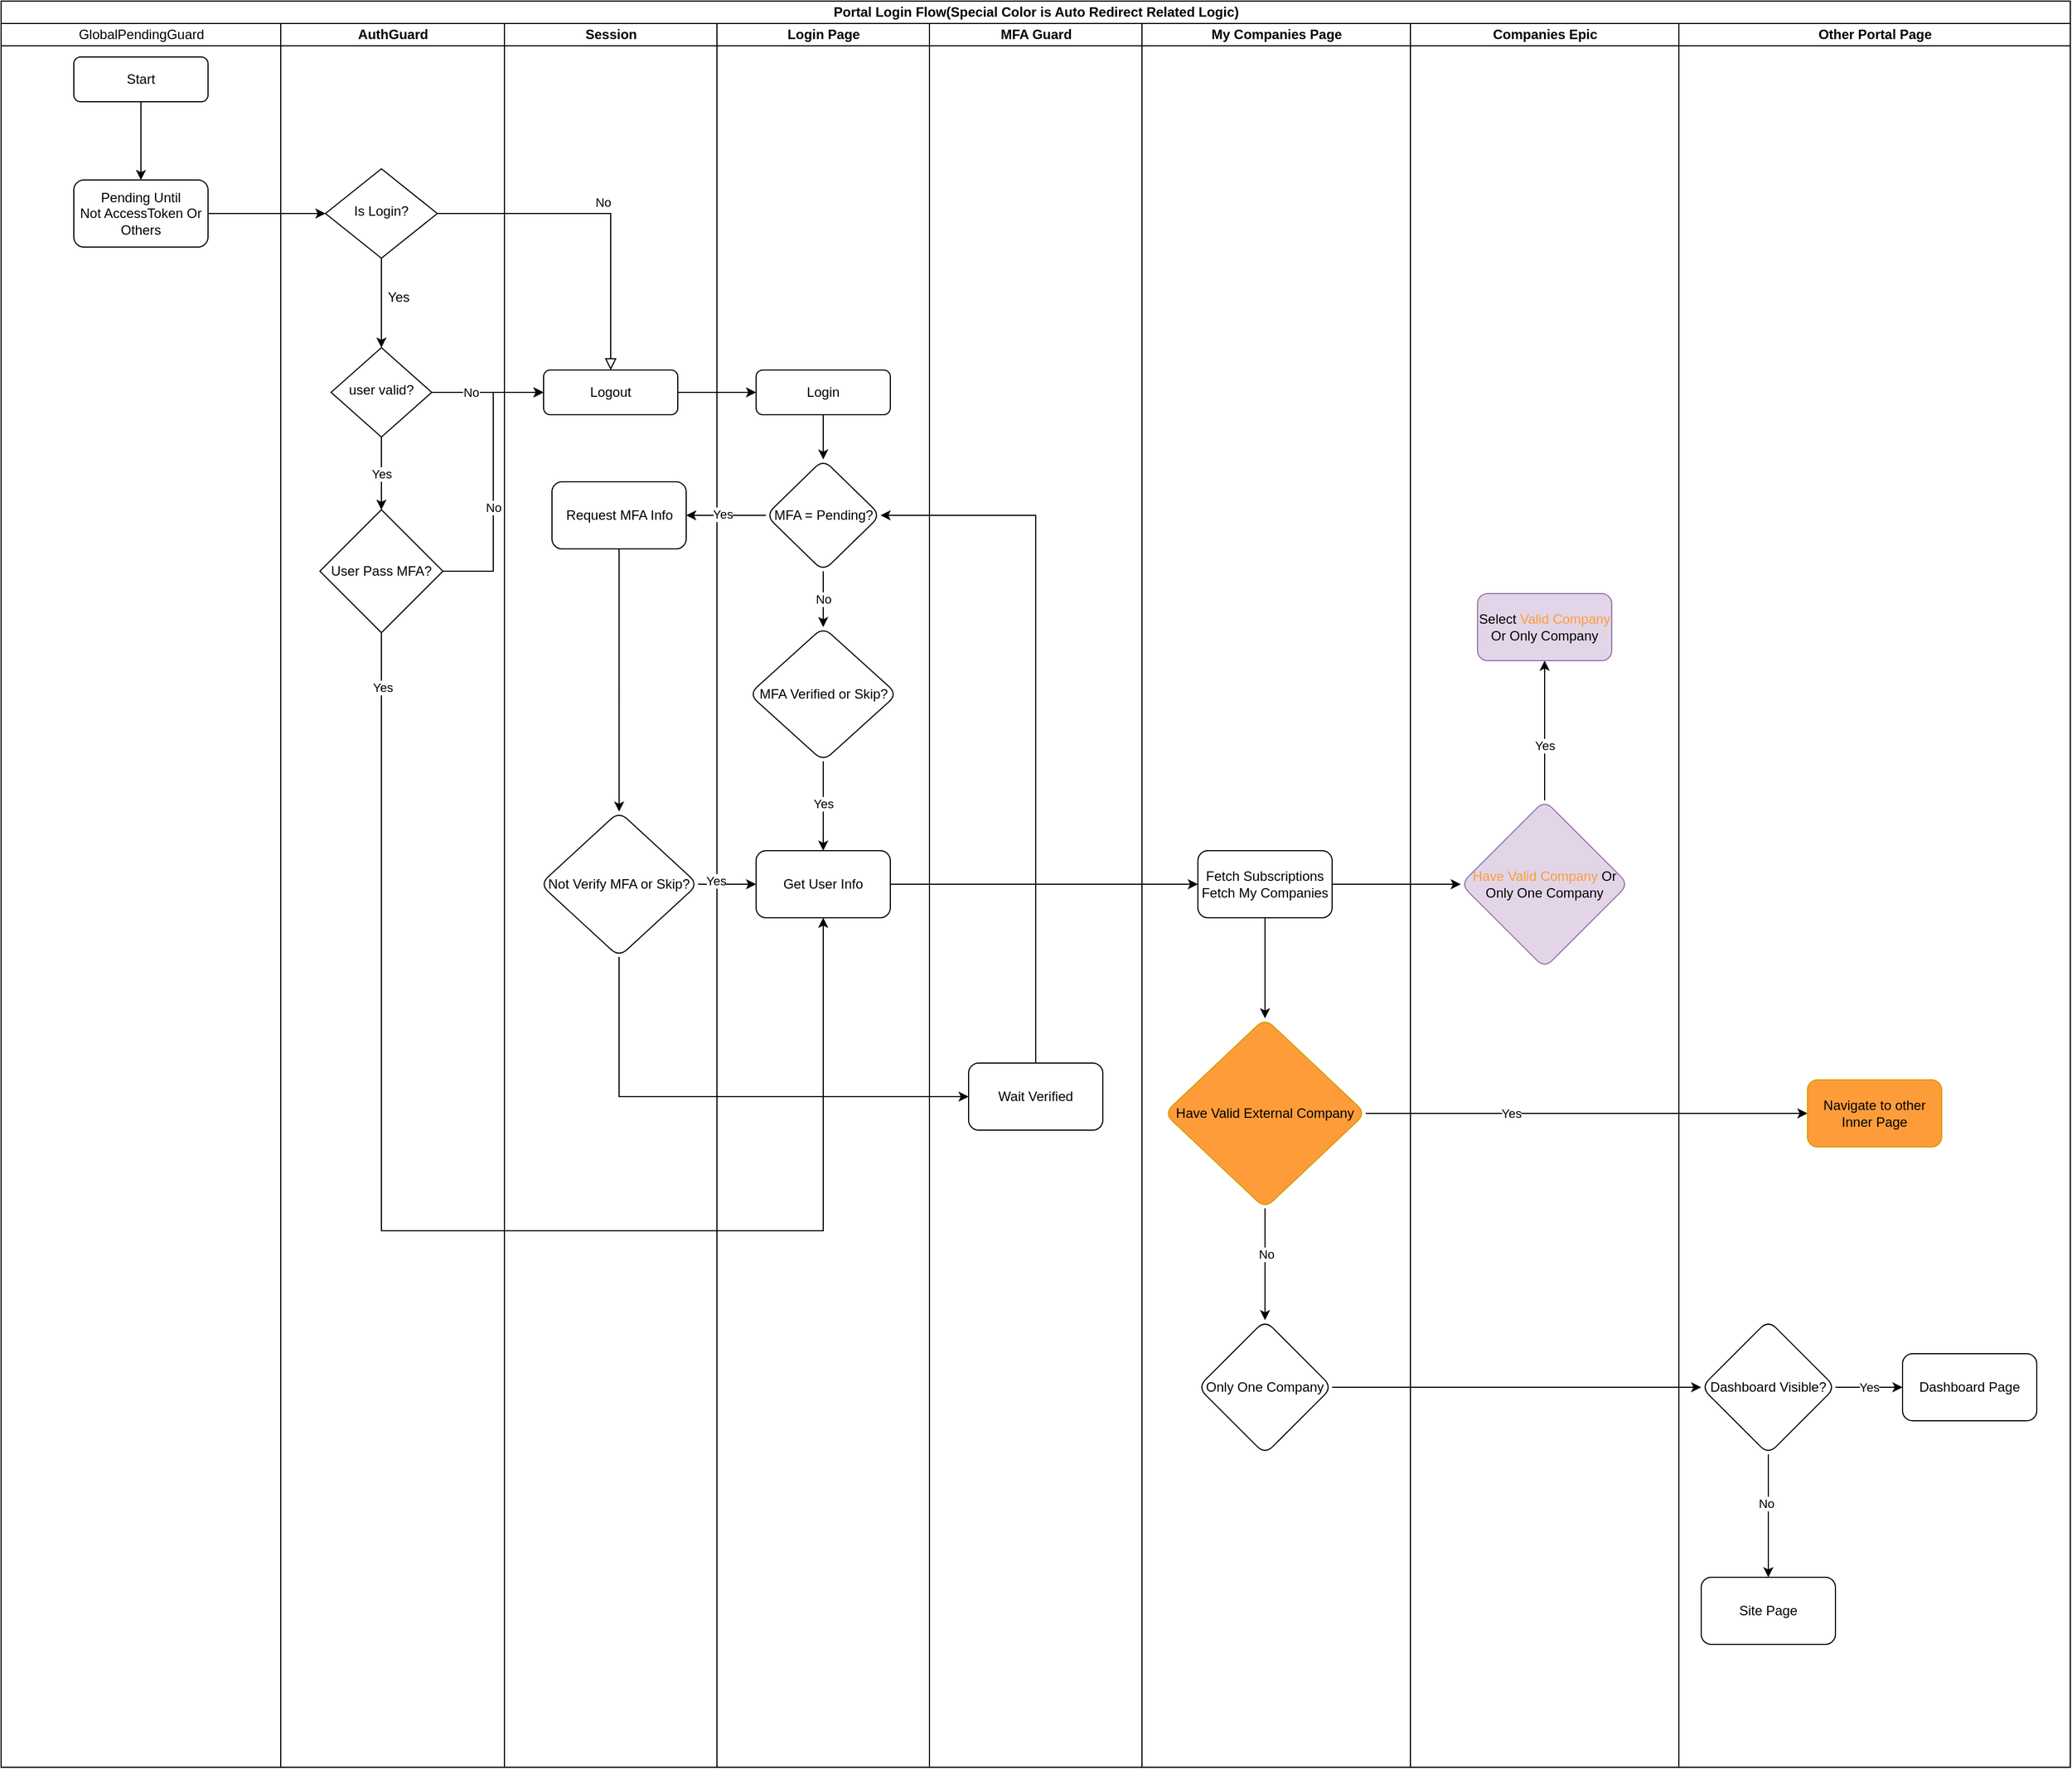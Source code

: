 <mxfile version="26.0.15">
  <diagram id="C5RBs43oDa-KdzZeNtuy" name="Page-1">
    <mxGraphModel dx="2897" dy="1167" grid="1" gridSize="10" guides="1" tooltips="1" connect="1" arrows="1" fold="1" page="1" pageScale="1" pageWidth="827" pageHeight="1169" math="0" shadow="0">
      <root>
        <mxCell id="WIyWlLk6GJQsqaUBKTNV-0" />
        <mxCell id="WIyWlLk6GJQsqaUBKTNV-1" parent="WIyWlLk6GJQsqaUBKTNV-0" />
        <mxCell id="DhYTxKs9uFXzOIIwbpoh-0" value="Portal Login Flow(Special Color is Auto Redirect Related Logic)" style="swimlane;childLayout=stackLayout;resizeParent=1;resizeParentMax=0;startSize=20;html=1;" parent="WIyWlLk6GJQsqaUBKTNV-1" vertex="1">
          <mxGeometry x="-70" y="10" width="1850" height="1580" as="geometry" />
        </mxCell>
        <mxCell id="DhYTxKs9uFXzOIIwbpoh-1" value="&lt;span style=&quot;font-weight: 400; text-wrap-mode: wrap;&quot;&gt;GlobalPendingGuard&lt;/span&gt;" style="swimlane;startSize=20;html=1;" parent="DhYTxKs9uFXzOIIwbpoh-0" vertex="1">
          <mxGeometry y="20" width="250" height="1560" as="geometry" />
        </mxCell>
        <mxCell id="DhYTxKs9uFXzOIIwbpoh-6" value="Pending Until&lt;div&gt;Not AccessToken Or Others&lt;/div&gt;" style="rounded=1;whiteSpace=wrap;html=1;" parent="DhYTxKs9uFXzOIIwbpoh-1" vertex="1">
          <mxGeometry x="65" y="140" width="120" height="60" as="geometry" />
        </mxCell>
        <mxCell id="WIyWlLk6GJQsqaUBKTNV-3" value="Start" style="rounded=1;whiteSpace=wrap;html=1;fontSize=12;glass=0;strokeWidth=1;shadow=0;" parent="DhYTxKs9uFXzOIIwbpoh-1" vertex="1">
          <mxGeometry x="65" y="30" width="120" height="40" as="geometry" />
        </mxCell>
        <mxCell id="DhYTxKs9uFXzOIIwbpoh-7" style="edgeStyle=orthogonalEdgeStyle;rounded=0;orthogonalLoop=1;jettySize=auto;html=1;entryX=0.5;entryY=0;entryDx=0;entryDy=0;" parent="DhYTxKs9uFXzOIIwbpoh-1" source="WIyWlLk6GJQsqaUBKTNV-3" target="DhYTxKs9uFXzOIIwbpoh-6" edge="1">
          <mxGeometry relative="1" as="geometry" />
        </mxCell>
        <mxCell id="DhYTxKs9uFXzOIIwbpoh-2" value="AuthGuard" style="swimlane;startSize=20;html=1;" parent="DhYTxKs9uFXzOIIwbpoh-0" vertex="1">
          <mxGeometry x="250" y="20" width="200" height="1560" as="geometry" />
        </mxCell>
        <mxCell id="DhYTxKs9uFXzOIIwbpoh-15" value="" style="edgeStyle=orthogonalEdgeStyle;rounded=0;orthogonalLoop=1;jettySize=auto;html=1;" parent="DhYTxKs9uFXzOIIwbpoh-2" source="WIyWlLk6GJQsqaUBKTNV-10" target="DhYTxKs9uFXzOIIwbpoh-14" edge="1">
          <mxGeometry relative="1" as="geometry" />
        </mxCell>
        <mxCell id="WIyWlLk6GJQsqaUBKTNV-10" value="Is Login?" style="rhombus;whiteSpace=wrap;html=1;shadow=0;fontFamily=Helvetica;fontSize=12;align=center;strokeWidth=1;spacing=6;spacingTop=-4;" parent="DhYTxKs9uFXzOIIwbpoh-2" vertex="1">
          <mxGeometry x="40" y="130" width="100" height="80" as="geometry" />
        </mxCell>
        <mxCell id="DhYTxKs9uFXzOIIwbpoh-19" value="Yes" style="edgeStyle=orthogonalEdgeStyle;rounded=0;orthogonalLoop=1;jettySize=auto;html=1;entryX=0.5;entryY=0;entryDx=0;entryDy=0;" parent="DhYTxKs9uFXzOIIwbpoh-2" source="DhYTxKs9uFXzOIIwbpoh-14" target="DhYTxKs9uFXzOIIwbpoh-20" edge="1">
          <mxGeometry relative="1" as="geometry">
            <mxPoint x="90" y="420" as="targetPoint" />
          </mxGeometry>
        </mxCell>
        <mxCell id="DhYTxKs9uFXzOIIwbpoh-14" value="user valid?" style="rhombus;whiteSpace=wrap;html=1;shadow=0;strokeWidth=1;spacing=6;spacingTop=-4;" parent="DhYTxKs9uFXzOIIwbpoh-2" vertex="1">
          <mxGeometry x="45" y="290" width="90" height="80" as="geometry" />
        </mxCell>
        <mxCell id="DhYTxKs9uFXzOIIwbpoh-17" value="Yes" style="text;html=1;align=center;verticalAlign=middle;resizable=0;points=[];autosize=1;strokeColor=none;fillColor=none;" parent="DhYTxKs9uFXzOIIwbpoh-2" vertex="1">
          <mxGeometry x="85" y="230" width="40" height="30" as="geometry" />
        </mxCell>
        <mxCell id="DhYTxKs9uFXzOIIwbpoh-20" value="User Pass MFA?" style="rhombus;whiteSpace=wrap;html=1;" parent="DhYTxKs9uFXzOIIwbpoh-2" vertex="1">
          <mxGeometry x="35" y="435" width="110" height="110" as="geometry" />
        </mxCell>
        <mxCell id="DhYTxKs9uFXzOIIwbpoh-3" value="Session" style="swimlane;startSize=20;html=1;" parent="DhYTxKs9uFXzOIIwbpoh-0" vertex="1">
          <mxGeometry x="450" y="20" width="190" height="1560" as="geometry" />
        </mxCell>
        <mxCell id="WIyWlLk6GJQsqaUBKTNV-12" value="Logout" style="rounded=1;whiteSpace=wrap;html=1;fontSize=12;glass=0;strokeWidth=1;shadow=0;" parent="DhYTxKs9uFXzOIIwbpoh-3" vertex="1">
          <mxGeometry x="35" y="310" width="120" height="40" as="geometry" />
        </mxCell>
        <mxCell id="DhYTxKs9uFXzOIIwbpoh-34" value="Not Verify MFA or Skip?" style="rhombus;whiteSpace=wrap;html=1;rounded=1;glass=0;strokeWidth=1;shadow=0;" parent="DhYTxKs9uFXzOIIwbpoh-3" vertex="1">
          <mxGeometry x="31.87" y="705" width="141.25" height="130" as="geometry" />
        </mxCell>
        <mxCell id="DhYTxKs9uFXzOIIwbpoh-25" value="Login Page" style="swimlane;startSize=20;html=1;" parent="DhYTxKs9uFXzOIIwbpoh-0" vertex="1">
          <mxGeometry x="640" y="20" width="190" height="1560" as="geometry" />
        </mxCell>
        <mxCell id="DhYTxKs9uFXzOIIwbpoh-31" value="" style="edgeStyle=orthogonalEdgeStyle;rounded=0;orthogonalLoop=1;jettySize=auto;html=1;" parent="DhYTxKs9uFXzOIIwbpoh-25" source="DhYTxKs9uFXzOIIwbpoh-26" target="DhYTxKs9uFXzOIIwbpoh-30" edge="1">
          <mxGeometry relative="1" as="geometry" />
        </mxCell>
        <mxCell id="DhYTxKs9uFXzOIIwbpoh-26" value="Login" style="rounded=1;whiteSpace=wrap;html=1;fontSize=12;glass=0;strokeWidth=1;shadow=0;" parent="DhYTxKs9uFXzOIIwbpoh-25" vertex="1">
          <mxGeometry x="35" y="310" width="120" height="40" as="geometry" />
        </mxCell>
        <mxCell id="DhYTxKs9uFXzOIIwbpoh-33" value="" style="edgeStyle=orthogonalEdgeStyle;rounded=0;orthogonalLoop=1;jettySize=auto;html=1;" parent="DhYTxKs9uFXzOIIwbpoh-25" source="DhYTxKs9uFXzOIIwbpoh-30" target="DhYTxKs9uFXzOIIwbpoh-32" edge="1">
          <mxGeometry relative="1" as="geometry" />
        </mxCell>
        <mxCell id="DhYTxKs9uFXzOIIwbpoh-36" value="Yes" style="edgeLabel;html=1;align=center;verticalAlign=middle;resizable=0;points=[];" parent="DhYTxKs9uFXzOIIwbpoh-33" vertex="1" connectable="0">
          <mxGeometry x="0.088" y="-1" relative="1" as="geometry">
            <mxPoint as="offset" />
          </mxGeometry>
        </mxCell>
        <mxCell id="DhYTxKs9uFXzOIIwbpoh-38" value="No" style="edgeStyle=orthogonalEdgeStyle;rounded=0;orthogonalLoop=1;jettySize=auto;html=1;" parent="DhYTxKs9uFXzOIIwbpoh-25" source="DhYTxKs9uFXzOIIwbpoh-30" target="DhYTxKs9uFXzOIIwbpoh-37" edge="1">
          <mxGeometry relative="1" as="geometry" />
        </mxCell>
        <mxCell id="DhYTxKs9uFXzOIIwbpoh-30" value="MFA = Pending?" style="rhombus;whiteSpace=wrap;html=1;rounded=1;glass=0;strokeWidth=1;shadow=0;" parent="DhYTxKs9uFXzOIIwbpoh-25" vertex="1">
          <mxGeometry x="43.75" y="390" width="102.5" height="100" as="geometry" />
        </mxCell>
        <mxCell id="DhYTxKs9uFXzOIIwbpoh-32" value="Request MFA Info" style="whiteSpace=wrap;html=1;rounded=1;glass=0;strokeWidth=1;shadow=0;" parent="DhYTxKs9uFXzOIIwbpoh-25" vertex="1">
          <mxGeometry x="-147.5" y="410" width="120" height="60" as="geometry" />
        </mxCell>
        <mxCell id="DhYTxKs9uFXzOIIwbpoh-41" value="" style="edgeStyle=orthogonalEdgeStyle;rounded=0;orthogonalLoop=1;jettySize=auto;html=1;" parent="DhYTxKs9uFXzOIIwbpoh-25" source="DhYTxKs9uFXzOIIwbpoh-37" target="DhYTxKs9uFXzOIIwbpoh-40" edge="1">
          <mxGeometry relative="1" as="geometry" />
        </mxCell>
        <mxCell id="DhYTxKs9uFXzOIIwbpoh-53" value="Yes" style="edgeLabel;html=1;align=center;verticalAlign=middle;resizable=0;points=[];" parent="DhYTxKs9uFXzOIIwbpoh-41" vertex="1" connectable="0">
          <mxGeometry x="-0.045" relative="1" as="geometry">
            <mxPoint as="offset" />
          </mxGeometry>
        </mxCell>
        <mxCell id="DhYTxKs9uFXzOIIwbpoh-37" value="MFA Verified or Skip?" style="rhombus;whiteSpace=wrap;html=1;rounded=1;glass=0;strokeWidth=1;shadow=0;" parent="DhYTxKs9uFXzOIIwbpoh-25" vertex="1">
          <mxGeometry x="28.75" y="540" width="132.5" height="120" as="geometry" />
        </mxCell>
        <mxCell id="DhYTxKs9uFXzOIIwbpoh-40" value="Get User Info" style="whiteSpace=wrap;html=1;rounded=1;glass=0;strokeWidth=1;shadow=0;" parent="DhYTxKs9uFXzOIIwbpoh-25" vertex="1">
          <mxGeometry x="35" y="740" width="120" height="60" as="geometry" />
        </mxCell>
        <mxCell id="DhYTxKs9uFXzOIIwbpoh-62" value="MFA Guard" style="swimlane;startSize=20;html=1;" parent="DhYTxKs9uFXzOIIwbpoh-0" vertex="1">
          <mxGeometry x="830" y="20" width="190" height="1560" as="geometry" />
        </mxCell>
        <mxCell id="DhYTxKs9uFXzOIIwbpoh-78" value="Wait Verified" style="rounded=1;whiteSpace=wrap;html=1;" parent="DhYTxKs9uFXzOIIwbpoh-62" vertex="1">
          <mxGeometry x="35" y="930" width="120" height="60" as="geometry" />
        </mxCell>
        <mxCell id="DhYTxKs9uFXzOIIwbpoh-76" value="My Companies Page" style="swimlane;startSize=20;html=1;" parent="DhYTxKs9uFXzOIIwbpoh-0" vertex="1">
          <mxGeometry x="1020" y="20" width="240" height="1560" as="geometry" />
        </mxCell>
        <mxCell id="DhYTxKs9uFXzOIIwbpoh-84" value="" style="edgeStyle=orthogonalEdgeStyle;rounded=0;orthogonalLoop=1;jettySize=auto;html=1;" parent="DhYTxKs9uFXzOIIwbpoh-76" source="DhYTxKs9uFXzOIIwbpoh-80" target="DhYTxKs9uFXzOIIwbpoh-83" edge="1">
          <mxGeometry relative="1" as="geometry" />
        </mxCell>
        <mxCell id="DhYTxKs9uFXzOIIwbpoh-80" value="Fetch Subscriptions&lt;br&gt;Fetch My Companies" style="rounded=1;whiteSpace=wrap;html=1;" parent="DhYTxKs9uFXzOIIwbpoh-76" vertex="1">
          <mxGeometry x="50" y="740" width="120" height="60" as="geometry" />
        </mxCell>
        <mxCell id="DhYTxKs9uFXzOIIwbpoh-86" value="" style="edgeStyle=orthogonalEdgeStyle;rounded=0;orthogonalLoop=1;jettySize=auto;html=1;" parent="DhYTxKs9uFXzOIIwbpoh-76" source="DhYTxKs9uFXzOIIwbpoh-83" target="DhYTxKs9uFXzOIIwbpoh-85" edge="1">
          <mxGeometry relative="1" as="geometry" />
        </mxCell>
        <mxCell id="DhYTxKs9uFXzOIIwbpoh-87" value="No" style="edgeLabel;html=1;align=center;verticalAlign=middle;resizable=0;points=[];" parent="DhYTxKs9uFXzOIIwbpoh-86" vertex="1" connectable="0">
          <mxGeometry x="-0.19" y="1" relative="1" as="geometry">
            <mxPoint as="offset" />
          </mxGeometry>
        </mxCell>
        <mxCell id="DhYTxKs9uFXzOIIwbpoh-83" value="Have Valid External Company" style="rhombus;whiteSpace=wrap;html=1;rounded=1;fillColor=#FF9C3A;strokeColor=#d79b00;" parent="DhYTxKs9uFXzOIIwbpoh-76" vertex="1">
          <mxGeometry x="20" y="890" width="180" height="170" as="geometry" />
        </mxCell>
        <mxCell id="DhYTxKs9uFXzOIIwbpoh-85" value="Only One Company" style="rhombus;whiteSpace=wrap;html=1;rounded=1;" parent="DhYTxKs9uFXzOIIwbpoh-76" vertex="1">
          <mxGeometry x="50" y="1160" width="120" height="120" as="geometry" />
        </mxCell>
        <mxCell id="DhYTxKs9uFXzOIIwbpoh-88" value="Companies Epic" style="swimlane;startSize=20;html=1;" parent="DhYTxKs9uFXzOIIwbpoh-0" vertex="1">
          <mxGeometry x="1260" y="20" width="240" height="1560" as="geometry" />
        </mxCell>
        <mxCell id="DhYTxKs9uFXzOIIwbpoh-119" value="" style="edgeStyle=orthogonalEdgeStyle;rounded=0;orthogonalLoop=1;jettySize=auto;html=1;" parent="DhYTxKs9uFXzOIIwbpoh-88" source="DhYTxKs9uFXzOIIwbpoh-116" target="DhYTxKs9uFXzOIIwbpoh-118" edge="1">
          <mxGeometry relative="1" as="geometry" />
        </mxCell>
        <mxCell id="DhYTxKs9uFXzOIIwbpoh-120" value="Yes" style="edgeLabel;html=1;align=center;verticalAlign=middle;resizable=0;points=[];" parent="DhYTxKs9uFXzOIIwbpoh-119" vertex="1" connectable="0">
          <mxGeometry x="-0.219" relative="1" as="geometry">
            <mxPoint as="offset" />
          </mxGeometry>
        </mxCell>
        <mxCell id="DhYTxKs9uFXzOIIwbpoh-116" value="&lt;font style=&quot;color: rgb(255, 156, 58);&quot;&gt;Have Valid Company&lt;/font&gt; Or Only One Company" style="rhombus;whiteSpace=wrap;html=1;rounded=1;fillColor=#e1d5e7;strokeColor=#9673a6;" parent="DhYTxKs9uFXzOIIwbpoh-88" vertex="1">
          <mxGeometry x="45" y="695" width="150" height="150" as="geometry" />
        </mxCell>
        <mxCell id="DhYTxKs9uFXzOIIwbpoh-118" value="Select &lt;font style=&quot;color: rgb(255, 156, 58);&quot;&gt;Valid Company&lt;/font&gt; Or Only Company" style="whiteSpace=wrap;html=1;rounded=1;fillColor=#e1d5e7;strokeColor=#9673a6;" parent="DhYTxKs9uFXzOIIwbpoh-88" vertex="1">
          <mxGeometry x="60" y="510" width="120" height="60" as="geometry" />
        </mxCell>
        <mxCell id="DhYTxKs9uFXzOIIwbpoh-13" value="" style="edgeStyle=orthogonalEdgeStyle;rounded=0;orthogonalLoop=1;jettySize=auto;html=1;" parent="DhYTxKs9uFXzOIIwbpoh-0" source="DhYTxKs9uFXzOIIwbpoh-6" target="WIyWlLk6GJQsqaUBKTNV-10" edge="1">
          <mxGeometry relative="1" as="geometry" />
        </mxCell>
        <mxCell id="WIyWlLk6GJQsqaUBKTNV-9" value="No" style="edgeStyle=orthogonalEdgeStyle;rounded=0;html=1;jettySize=auto;orthogonalLoop=1;fontSize=11;endArrow=block;endFill=0;endSize=8;strokeWidth=1;shadow=0;labelBackgroundColor=none;" parent="DhYTxKs9uFXzOIIwbpoh-0" source="WIyWlLk6GJQsqaUBKTNV-10" target="WIyWlLk6GJQsqaUBKTNV-12" edge="1">
          <mxGeometry y="10" relative="1" as="geometry">
            <mxPoint as="offset" />
          </mxGeometry>
        </mxCell>
        <mxCell id="DhYTxKs9uFXzOIIwbpoh-21" value="" style="edgeStyle=orthogonalEdgeStyle;rounded=0;orthogonalLoop=1;jettySize=auto;html=1;" parent="DhYTxKs9uFXzOIIwbpoh-0" source="DhYTxKs9uFXzOIIwbpoh-14" target="WIyWlLk6GJQsqaUBKTNV-12" edge="1">
          <mxGeometry relative="1" as="geometry" />
        </mxCell>
        <mxCell id="DhYTxKs9uFXzOIIwbpoh-22" value="No" style="edgeLabel;html=1;align=center;verticalAlign=middle;resizable=0;points=[];" parent="DhYTxKs9uFXzOIIwbpoh-21" vertex="1" connectable="0">
          <mxGeometry x="-0.3" y="1" relative="1" as="geometry">
            <mxPoint y="1" as="offset" />
          </mxGeometry>
        </mxCell>
        <mxCell id="DhYTxKs9uFXzOIIwbpoh-23" style="edgeStyle=orthogonalEdgeStyle;rounded=0;orthogonalLoop=1;jettySize=auto;html=1;entryX=0;entryY=0.5;entryDx=0;entryDy=0;" parent="DhYTxKs9uFXzOIIwbpoh-0" source="DhYTxKs9uFXzOIIwbpoh-20" target="WIyWlLk6GJQsqaUBKTNV-12" edge="1">
          <mxGeometry relative="1" as="geometry" />
        </mxCell>
        <mxCell id="DhYTxKs9uFXzOIIwbpoh-24" value="No" style="edgeLabel;html=1;align=center;verticalAlign=middle;resizable=0;points=[];" parent="DhYTxKs9uFXzOIIwbpoh-23" vertex="1" connectable="0">
          <mxGeometry x="-0.172" relative="1" as="geometry">
            <mxPoint y="1" as="offset" />
          </mxGeometry>
        </mxCell>
        <mxCell id="DhYTxKs9uFXzOIIwbpoh-27" value="" style="edgeStyle=orthogonalEdgeStyle;rounded=0;orthogonalLoop=1;jettySize=auto;html=1;" parent="DhYTxKs9uFXzOIIwbpoh-0" source="WIyWlLk6GJQsqaUBKTNV-12" target="DhYTxKs9uFXzOIIwbpoh-26" edge="1">
          <mxGeometry relative="1" as="geometry" />
        </mxCell>
        <mxCell id="DhYTxKs9uFXzOIIwbpoh-35" value="" style="edgeStyle=orthogonalEdgeStyle;rounded=0;orthogonalLoop=1;jettySize=auto;html=1;" parent="DhYTxKs9uFXzOIIwbpoh-0" source="DhYTxKs9uFXzOIIwbpoh-32" target="DhYTxKs9uFXzOIIwbpoh-34" edge="1">
          <mxGeometry relative="1" as="geometry" />
        </mxCell>
        <mxCell id="DhYTxKs9uFXzOIIwbpoh-54" style="edgeStyle=orthogonalEdgeStyle;rounded=0;orthogonalLoop=1;jettySize=auto;html=1;exitX=1;exitY=0.5;exitDx=0;exitDy=0;entryX=0;entryY=0.5;entryDx=0;entryDy=0;" parent="DhYTxKs9uFXzOIIwbpoh-0" source="DhYTxKs9uFXzOIIwbpoh-34" target="DhYTxKs9uFXzOIIwbpoh-40" edge="1">
          <mxGeometry relative="1" as="geometry" />
        </mxCell>
        <mxCell id="DhYTxKs9uFXzOIIwbpoh-55" value="Yes" style="edgeLabel;html=1;align=center;verticalAlign=middle;resizable=0;points=[];" parent="DhYTxKs9uFXzOIIwbpoh-54" vertex="1" connectable="0">
          <mxGeometry x="-0.411" y="2" relative="1" as="geometry">
            <mxPoint y="-1" as="offset" />
          </mxGeometry>
        </mxCell>
        <mxCell id="DhYTxKs9uFXzOIIwbpoh-61" value="" style="edgeStyle=orthogonalEdgeStyle;rounded=0;orthogonalLoop=1;jettySize=auto;html=1;exitX=0.5;exitY=1;exitDx=0;exitDy=0;entryX=0;entryY=0.5;entryDx=0;entryDy=0;" parent="DhYTxKs9uFXzOIIwbpoh-0" source="DhYTxKs9uFXzOIIwbpoh-34" target="DhYTxKs9uFXzOIIwbpoh-78" edge="1">
          <mxGeometry relative="1" as="geometry">
            <mxPoint x="850" y="980" as="targetPoint" />
            <Array as="points">
              <mxPoint x="553" y="980" />
            </Array>
          </mxGeometry>
        </mxCell>
        <mxCell id="DhYTxKs9uFXzOIIwbpoh-79" style="edgeStyle=orthogonalEdgeStyle;rounded=0;orthogonalLoop=1;jettySize=auto;html=1;entryX=1;entryY=0.5;entryDx=0;entryDy=0;exitX=0.5;exitY=0;exitDx=0;exitDy=0;" parent="DhYTxKs9uFXzOIIwbpoh-0" source="DhYTxKs9uFXzOIIwbpoh-78" target="DhYTxKs9uFXzOIIwbpoh-30" edge="1">
          <mxGeometry relative="1" as="geometry" />
        </mxCell>
        <mxCell id="DhYTxKs9uFXzOIIwbpoh-81" style="edgeStyle=orthogonalEdgeStyle;rounded=0;orthogonalLoop=1;jettySize=auto;html=1;exitX=1;exitY=0.5;exitDx=0;exitDy=0;entryX=0;entryY=0.5;entryDx=0;entryDy=0;" parent="DhYTxKs9uFXzOIIwbpoh-0" source="DhYTxKs9uFXzOIIwbpoh-40" target="DhYTxKs9uFXzOIIwbpoh-80" edge="1">
          <mxGeometry relative="1" as="geometry" />
        </mxCell>
        <mxCell id="DhYTxKs9uFXzOIIwbpoh-96" style="edgeStyle=orthogonalEdgeStyle;rounded=0;orthogonalLoop=1;jettySize=auto;html=1;exitX=1;exitY=0.5;exitDx=0;exitDy=0;entryX=0;entryY=0.5;entryDx=0;entryDy=0;" parent="DhYTxKs9uFXzOIIwbpoh-0" source="DhYTxKs9uFXzOIIwbpoh-83" target="DhYTxKs9uFXzOIIwbpoh-95" edge="1">
          <mxGeometry relative="1" as="geometry" />
        </mxCell>
        <mxCell id="DhYTxKs9uFXzOIIwbpoh-97" value="Yes" style="edgeLabel;html=1;align=center;verticalAlign=middle;resizable=0;points=[];" parent="DhYTxKs9uFXzOIIwbpoh-96" vertex="1" connectable="0">
          <mxGeometry x="-0.343" relative="1" as="geometry">
            <mxPoint as="offset" />
          </mxGeometry>
        </mxCell>
        <mxCell id="DhYTxKs9uFXzOIIwbpoh-100" value="" style="edgeStyle=orthogonalEdgeStyle;rounded=0;orthogonalLoop=1;jettySize=auto;html=1;" parent="DhYTxKs9uFXzOIIwbpoh-0" source="DhYTxKs9uFXzOIIwbpoh-85" target="DhYTxKs9uFXzOIIwbpoh-99" edge="1">
          <mxGeometry relative="1" as="geometry" />
        </mxCell>
        <mxCell id="DhYTxKs9uFXzOIIwbpoh-106" value="Other Portal Page" style="swimlane;startSize=20;html=1;" parent="DhYTxKs9uFXzOIIwbpoh-0" vertex="1">
          <mxGeometry x="1500" y="20" width="350" height="1560" as="geometry" />
        </mxCell>
        <mxCell id="DhYTxKs9uFXzOIIwbpoh-102" value="" style="edgeStyle=orthogonalEdgeStyle;rounded=0;orthogonalLoop=1;jettySize=auto;html=1;" parent="DhYTxKs9uFXzOIIwbpoh-106" source="DhYTxKs9uFXzOIIwbpoh-99" target="DhYTxKs9uFXzOIIwbpoh-101" edge="1">
          <mxGeometry relative="1" as="geometry" />
        </mxCell>
        <mxCell id="DhYTxKs9uFXzOIIwbpoh-103" value="No" style="edgeLabel;html=1;align=center;verticalAlign=middle;resizable=0;points=[];" parent="DhYTxKs9uFXzOIIwbpoh-102" vertex="1" connectable="0">
          <mxGeometry x="-0.2" y="-2" relative="1" as="geometry">
            <mxPoint as="offset" />
          </mxGeometry>
        </mxCell>
        <mxCell id="DhYTxKs9uFXzOIIwbpoh-105" value="Yes" style="edgeStyle=orthogonalEdgeStyle;rounded=0;orthogonalLoop=1;jettySize=auto;html=1;" parent="DhYTxKs9uFXzOIIwbpoh-106" source="DhYTxKs9uFXzOIIwbpoh-99" target="DhYTxKs9uFXzOIIwbpoh-104" edge="1">
          <mxGeometry relative="1" as="geometry" />
        </mxCell>
        <mxCell id="DhYTxKs9uFXzOIIwbpoh-99" value="Dashboard Visible?" style="rhombus;whiteSpace=wrap;html=1;rounded=1;" parent="DhYTxKs9uFXzOIIwbpoh-106" vertex="1">
          <mxGeometry x="20" y="1160" width="120" height="120" as="geometry" />
        </mxCell>
        <mxCell id="DhYTxKs9uFXzOIIwbpoh-101" value="Site Page" style="whiteSpace=wrap;html=1;rounded=1;" parent="DhYTxKs9uFXzOIIwbpoh-106" vertex="1">
          <mxGeometry x="20" y="1390" width="120" height="60" as="geometry" />
        </mxCell>
        <mxCell id="DhYTxKs9uFXzOIIwbpoh-104" value="Dashboard Page" style="whiteSpace=wrap;html=1;rounded=1;" parent="DhYTxKs9uFXzOIIwbpoh-106" vertex="1">
          <mxGeometry x="200" y="1190" width="120" height="60" as="geometry" />
        </mxCell>
        <mxCell id="DhYTxKs9uFXzOIIwbpoh-95" value="Navigate to other Inner Page" style="rounded=1;whiteSpace=wrap;html=1;fillColor=#FF9C3A;strokeColor=#d79b00;" parent="DhYTxKs9uFXzOIIwbpoh-106" vertex="1">
          <mxGeometry x="115" y="945" width="120" height="60" as="geometry" />
        </mxCell>
        <mxCell id="DhYTxKs9uFXzOIIwbpoh-117" value="" style="edgeStyle=orthogonalEdgeStyle;rounded=0;orthogonalLoop=1;jettySize=auto;html=1;" parent="DhYTxKs9uFXzOIIwbpoh-0" source="DhYTxKs9uFXzOIIwbpoh-80" target="DhYTxKs9uFXzOIIwbpoh-116" edge="1">
          <mxGeometry relative="1" as="geometry" />
        </mxCell>
        <mxCell id="jmhd8s9qMjX9EwtZyMZs-0" style="edgeStyle=orthogonalEdgeStyle;rounded=0;orthogonalLoop=1;jettySize=auto;html=1;exitX=0.5;exitY=1;exitDx=0;exitDy=0;entryX=0.5;entryY=1;entryDx=0;entryDy=0;" edge="1" parent="DhYTxKs9uFXzOIIwbpoh-0" source="DhYTxKs9uFXzOIIwbpoh-20" target="DhYTxKs9uFXzOIIwbpoh-40">
          <mxGeometry relative="1" as="geometry">
            <Array as="points">
              <mxPoint x="340" y="1100" />
              <mxPoint x="735" y="1100" />
            </Array>
          </mxGeometry>
        </mxCell>
        <mxCell id="jmhd8s9qMjX9EwtZyMZs-2" value="Yes" style="edgeLabel;html=1;align=center;verticalAlign=middle;resizable=0;points=[];" vertex="1" connectable="0" parent="jmhd8s9qMjX9EwtZyMZs-0">
          <mxGeometry x="-0.921" y="1" relative="1" as="geometry">
            <mxPoint y="1" as="offset" />
          </mxGeometry>
        </mxCell>
      </root>
    </mxGraphModel>
  </diagram>
</mxfile>
